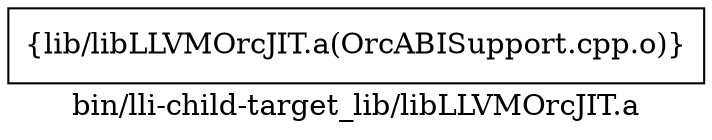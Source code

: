 digraph "bin/lli-child-target_lib/libLLVMOrcJIT.a" {
	label="bin/lli-child-target_lib/libLLVMOrcJIT.a";
	rankdir=LR;

	Node0x55cba6ede448 [shape=record,shape=box,group=0,label="{lib/libLLVMOrcJIT.a(OrcABISupport.cpp.o)}"];
}
